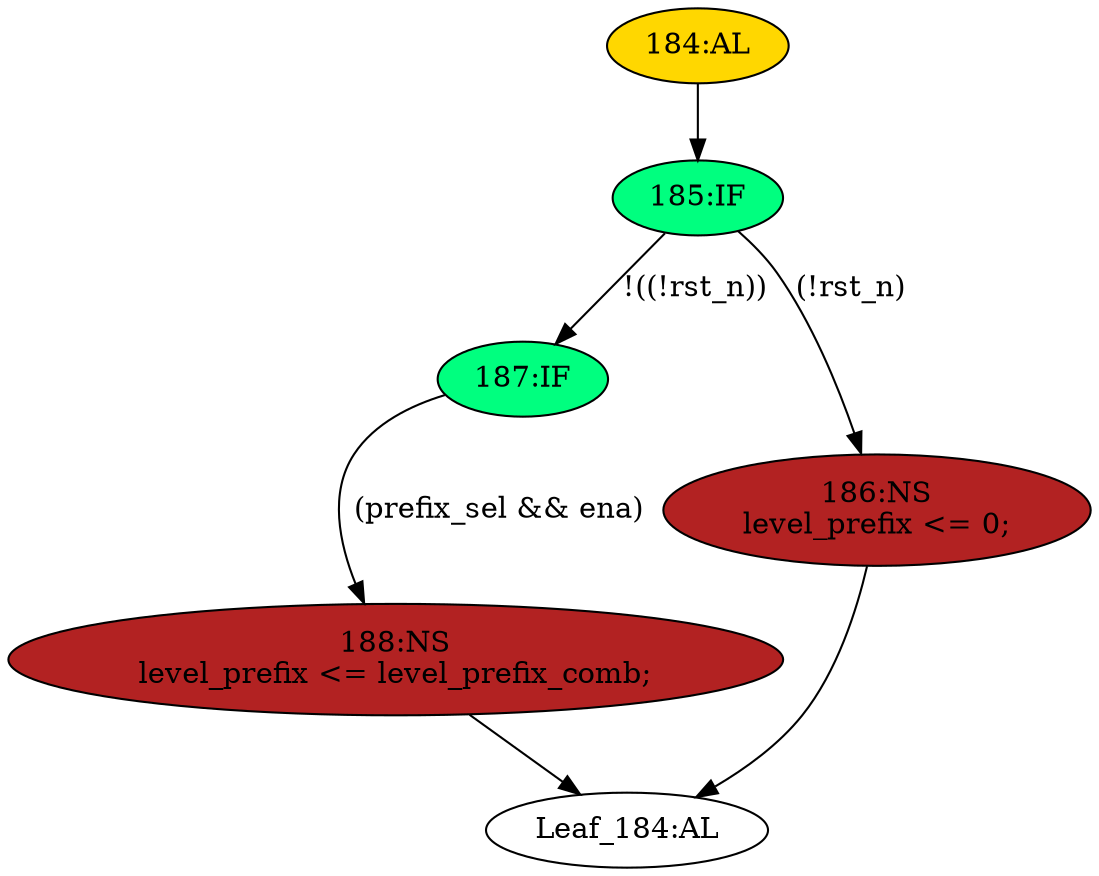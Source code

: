 strict digraph "" {
	node [label="\N"];
	"184:AL"	 [ast="<pyverilog.vparser.ast.Always object at 0x7f418bac4950>",
		clk_sens=True,
		fillcolor=gold,
		label="184:AL",
		sens="['clk', 'rst_n']",
		statements="[]",
		style=filled,
		typ=Always,
		use_var="['rst_n', 'prefix_sel', 'level_prefix_comb', 'ena']"];
	"185:IF"	 [ast="<pyverilog.vparser.ast.IfStatement object at 0x7f418bac4b10>",
		fillcolor=springgreen,
		label="185:IF",
		statements="[]",
		style=filled,
		typ=IfStatement];
	"184:AL" -> "185:IF"	 [cond="[]",
		lineno=None];
	"188:NS"	 [ast="<pyverilog.vparser.ast.NonblockingSubstitution object at 0x7f418bac4c10>",
		fillcolor=firebrick,
		label="188:NS
level_prefix <= level_prefix_comb;",
		statements="[<pyverilog.vparser.ast.NonblockingSubstitution object at 0x7f418bac4c10>]",
		style=filled,
		typ=NonblockingSubstitution];
	"Leaf_184:AL"	 [def_var="['level_prefix']",
		label="Leaf_184:AL"];
	"188:NS" -> "Leaf_184:AL"	 [cond="[]",
		lineno=None];
	"187:IF"	 [ast="<pyverilog.vparser.ast.IfStatement object at 0x7f418bac4b90>",
		fillcolor=springgreen,
		label="187:IF",
		statements="[]",
		style=filled,
		typ=IfStatement];
	"187:IF" -> "188:NS"	 [cond="['prefix_sel', 'ena']",
		label="(prefix_sel && ena)",
		lineno=187];
	"186:NS"	 [ast="<pyverilog.vparser.ast.NonblockingSubstitution object at 0x7f418bac4e90>",
		fillcolor=firebrick,
		label="186:NS
level_prefix <= 0;",
		statements="[<pyverilog.vparser.ast.NonblockingSubstitution object at 0x7f418bac4e90>]",
		style=filled,
		typ=NonblockingSubstitution];
	"186:NS" -> "Leaf_184:AL"	 [cond="[]",
		lineno=None];
	"185:IF" -> "187:IF"	 [cond="['rst_n']",
		label="!((!rst_n))",
		lineno=185];
	"185:IF" -> "186:NS"	 [cond="['rst_n']",
		label="(!rst_n)",
		lineno=185];
}
